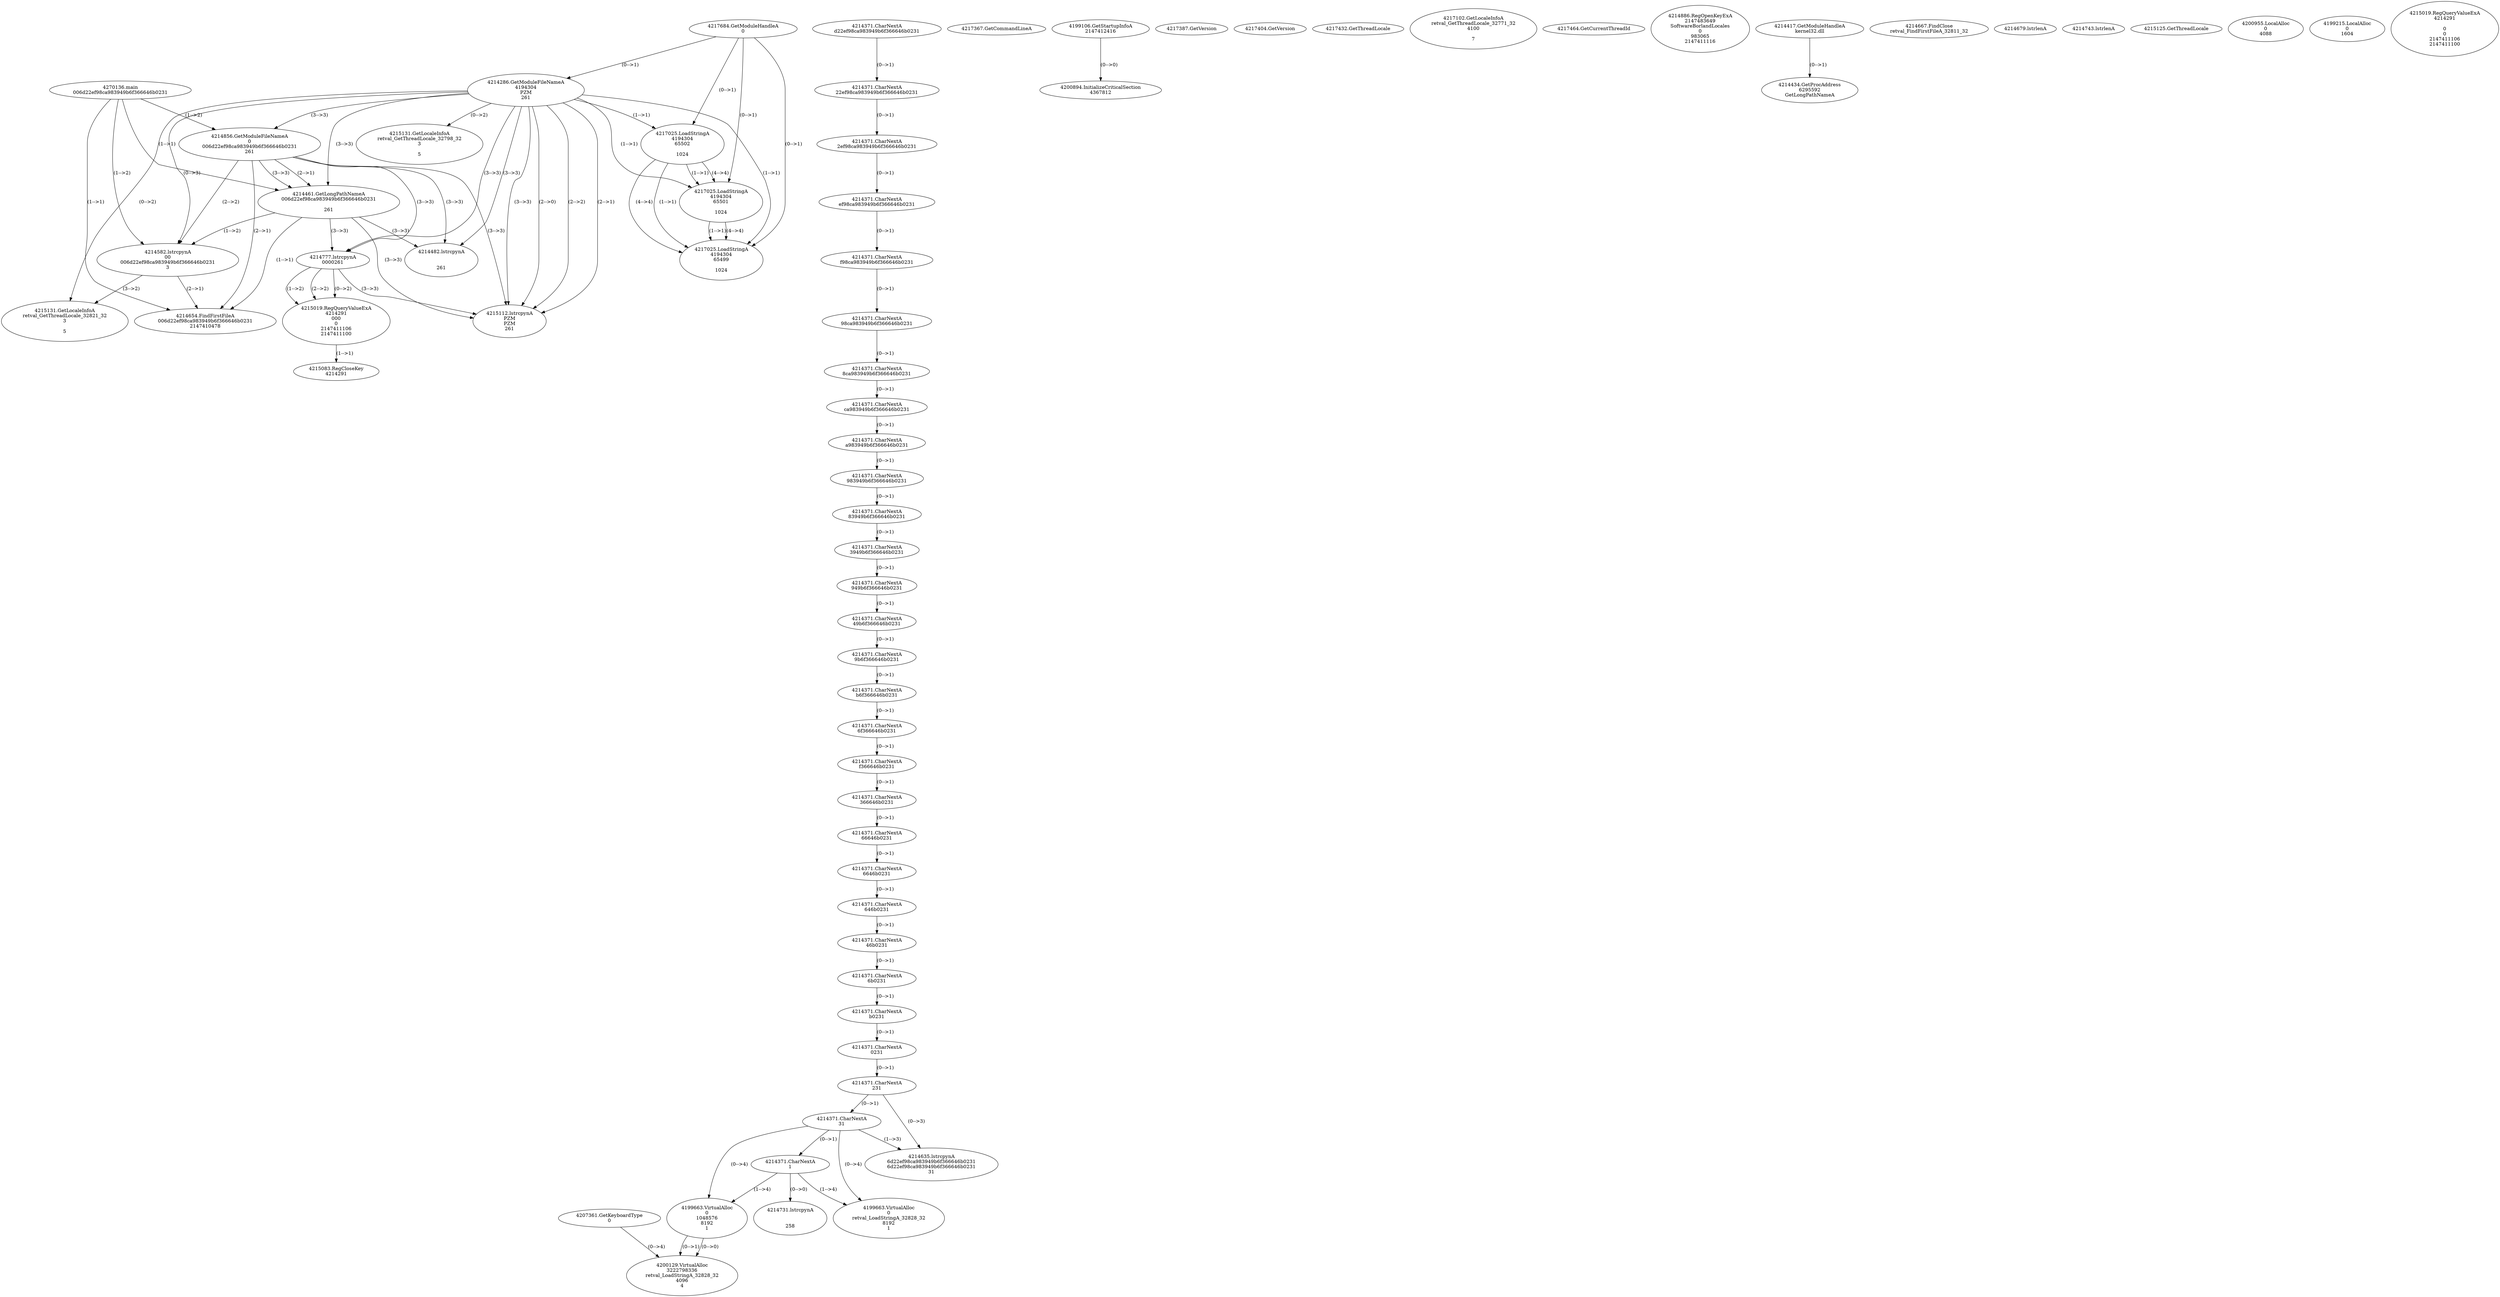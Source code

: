 // Global SCDG with merge call
digraph {
	0 [label="4270136.main
006d22ef98ca983949b6f366646b0231"]
	1 [label="4217684.GetModuleHandleA
0"]
	2 [label="4207361.GetKeyboardType
0"]
	3 [label="4217367.GetCommandLineA
"]
	4 [label="4199106.GetStartupInfoA
2147412416"]
	5 [label="4217387.GetVersion
"]
	6 [label="4217404.GetVersion
"]
	7 [label="4217432.GetThreadLocale
"]
	8 [label="4217102.GetLocaleInfoA
retval_GetThreadLocale_32771_32
4100

7"]
	9 [label="4217464.GetCurrentThreadId
"]
	10 [label="4214286.GetModuleFileNameA
4194304
PZM
261"]
	1 -> 10 [label="(0-->1)"]
	11 [label="4214856.GetModuleFileNameA
0
006d22ef98ca983949b6f366646b0231
261"]
	0 -> 11 [label="(1-->2)"]
	10 -> 11 [label="(3-->3)"]
	12 [label="4214886.RegOpenKeyExA
2147483649
Software\Borland\Locales
0
983065
2147411116"]
	13 [label="4214417.GetModuleHandleA
kernel32.dll"]
	14 [label="4214434.GetProcAddress
6295592
GetLongPathNameA"]
	13 -> 14 [label="(0-->1)"]
	15 [label="4214461.GetLongPathNameA
006d22ef98ca983949b6f366646b0231

261"]
	0 -> 15 [label="(1-->1)"]
	11 -> 15 [label="(2-->1)"]
	10 -> 15 [label="(3-->3)"]
	11 -> 15 [label="(3-->3)"]
	16 [label="4214582.lstrcpynA
00
006d22ef98ca983949b6f366646b0231
3"]
	0 -> 16 [label="(1-->2)"]
	11 -> 16 [label="(2-->2)"]
	15 -> 16 [label="(1-->2)"]
	10 -> 16 [label="(0-->3)"]
	17 [label="4214371.CharNextA
d22ef98ca983949b6f366646b0231"]
	18 [label="4214371.CharNextA
22ef98ca983949b6f366646b0231"]
	17 -> 18 [label="(0-->1)"]
	19 [label="4214371.CharNextA
2ef98ca983949b6f366646b0231"]
	18 -> 19 [label="(0-->1)"]
	20 [label="4214371.CharNextA
ef98ca983949b6f366646b0231"]
	19 -> 20 [label="(0-->1)"]
	21 [label="4214371.CharNextA
f98ca983949b6f366646b0231"]
	20 -> 21 [label="(0-->1)"]
	22 [label="4214371.CharNextA
98ca983949b6f366646b0231"]
	21 -> 22 [label="(0-->1)"]
	23 [label="4214371.CharNextA
8ca983949b6f366646b0231"]
	22 -> 23 [label="(0-->1)"]
	24 [label="4214371.CharNextA
ca983949b6f366646b0231"]
	23 -> 24 [label="(0-->1)"]
	25 [label="4214371.CharNextA
a983949b6f366646b0231"]
	24 -> 25 [label="(0-->1)"]
	26 [label="4214371.CharNextA
983949b6f366646b0231"]
	25 -> 26 [label="(0-->1)"]
	27 [label="4214371.CharNextA
83949b6f366646b0231"]
	26 -> 27 [label="(0-->1)"]
	28 [label="4214371.CharNextA
3949b6f366646b0231"]
	27 -> 28 [label="(0-->1)"]
	29 [label="4214371.CharNextA
949b6f366646b0231"]
	28 -> 29 [label="(0-->1)"]
	30 [label="4214371.CharNextA
49b6f366646b0231"]
	29 -> 30 [label="(0-->1)"]
	31 [label="4214371.CharNextA
9b6f366646b0231"]
	30 -> 31 [label="(0-->1)"]
	32 [label="4214371.CharNextA
b6f366646b0231"]
	31 -> 32 [label="(0-->1)"]
	33 [label="4214371.CharNextA
6f366646b0231"]
	32 -> 33 [label="(0-->1)"]
	34 [label="4214371.CharNextA
f366646b0231"]
	33 -> 34 [label="(0-->1)"]
	35 [label="4214371.CharNextA
366646b0231"]
	34 -> 35 [label="(0-->1)"]
	36 [label="4214371.CharNextA
66646b0231"]
	35 -> 36 [label="(0-->1)"]
	37 [label="4214371.CharNextA
6646b0231"]
	36 -> 37 [label="(0-->1)"]
	38 [label="4214371.CharNextA
646b0231"]
	37 -> 38 [label="(0-->1)"]
	39 [label="4214371.CharNextA
46b0231"]
	38 -> 39 [label="(0-->1)"]
	40 [label="4214371.CharNextA
6b0231"]
	39 -> 40 [label="(0-->1)"]
	41 [label="4214371.CharNextA
b0231"]
	40 -> 41 [label="(0-->1)"]
	42 [label="4214371.CharNextA
0231"]
	41 -> 42 [label="(0-->1)"]
	43 [label="4214371.CharNextA
231"]
	42 -> 43 [label="(0-->1)"]
	44 [label="4214371.CharNextA
31"]
	43 -> 44 [label="(0-->1)"]
	45 [label="4214371.CharNextA
1"]
	44 -> 45 [label="(0-->1)"]
	46 [label="4214635.lstrcpynA
6d22ef98ca983949b6f366646b0231
6d22ef98ca983949b6f366646b0231
31"]
	43 -> 46 [label="(0-->3)"]
	44 -> 46 [label="(1-->3)"]
	47 [label="4214654.FindFirstFileA
006d22ef98ca983949b6f366646b0231
2147410478"]
	0 -> 47 [label="(1-->1)"]
	11 -> 47 [label="(2-->1)"]
	15 -> 47 [label="(1-->1)"]
	16 -> 47 [label="(2-->1)"]
	48 [label="4214667.FindClose
retval_FindFirstFileA_32811_32"]
	49 [label="4214679.lstrlenA
"]
	50 [label="4214731.lstrcpynA


258"]
	45 -> 50 [label="(0-->0)"]
	51 [label="4214743.lstrlenA
"]
	52 [label="4214777.lstrcpynA
00\
00\
261"]
	10 -> 52 [label="(3-->3)"]
	11 -> 52 [label="(3-->3)"]
	15 -> 52 [label="(3-->3)"]
	53 [label="4215019.RegQueryValueExA
4214291
00\
0
0
2147411106
2147411100"]
	52 -> 53 [label="(1-->2)"]
	52 -> 53 [label="(2-->2)"]
	52 -> 53 [label="(0-->2)"]
	54 [label="4215083.RegCloseKey
4214291"]
	53 -> 54 [label="(1-->1)"]
	55 [label="4215112.lstrcpynA
PZM
PZM
261"]
	10 -> 55 [label="(2-->1)"]
	10 -> 55 [label="(2-->2)"]
	10 -> 55 [label="(3-->3)"]
	11 -> 55 [label="(3-->3)"]
	15 -> 55 [label="(3-->3)"]
	52 -> 55 [label="(3-->3)"]
	10 -> 55 [label="(2-->0)"]
	56 [label="4215125.GetThreadLocale
"]
	57 [label="4215131.GetLocaleInfoA
retval_GetThreadLocale_32821_32
3

5"]
	10 -> 57 [label="(0-->2)"]
	16 -> 57 [label="(3-->2)"]
	58 [label="4217025.LoadStringA
4194304
65502

1024"]
	1 -> 58 [label="(0-->1)"]
	10 -> 58 [label="(1-->1)"]
	59 [label="4217025.LoadStringA
4194304
65501

1024"]
	1 -> 59 [label="(0-->1)"]
	10 -> 59 [label="(1-->1)"]
	58 -> 59 [label="(1-->1)"]
	58 -> 59 [label="(4-->4)"]
	60 [label="4217025.LoadStringA
4194304
65499

1024"]
	1 -> 60 [label="(0-->1)"]
	10 -> 60 [label="(1-->1)"]
	58 -> 60 [label="(1-->1)"]
	59 -> 60 [label="(1-->1)"]
	58 -> 60 [label="(4-->4)"]
	59 -> 60 [label="(4-->4)"]
	61 [label="4200894.InitializeCriticalSection
4367812"]
	4 -> 61 [label="(0-->0)"]
	62 [label="4200955.LocalAlloc
0
4088"]
	63 [label="4199663.VirtualAlloc
0
1048576
8192
1"]
	44 -> 63 [label="(0-->4)"]
	45 -> 63 [label="(1-->4)"]
	64 [label="4199215.LocalAlloc
0
1604"]
	65 [label="4200129.VirtualAlloc
3222798336
retval_LoadStringA_32828_32
4096
4"]
	63 -> 65 [label="(0-->1)"]
	2 -> 65 [label="(0-->4)"]
	63 -> 65 [label="(0-->0)"]
	66 [label="4199663.VirtualAlloc
0
retval_LoadStringA_32828_32
8192
1"]
	44 -> 66 [label="(0-->4)"]
	45 -> 66 [label="(1-->4)"]
	67 [label="4214482.lstrcpynA


261"]
	10 -> 67 [label="(3-->3)"]
	11 -> 67 [label="(3-->3)"]
	15 -> 67 [label="(3-->3)"]
	68 [label="4215019.RegQueryValueExA
4214291

0
0
2147411106
2147411100"]
	69 [label="4215131.GetLocaleInfoA
retval_GetThreadLocale_32798_32
3

5"]
	10 -> 69 [label="(0-->2)"]
}
